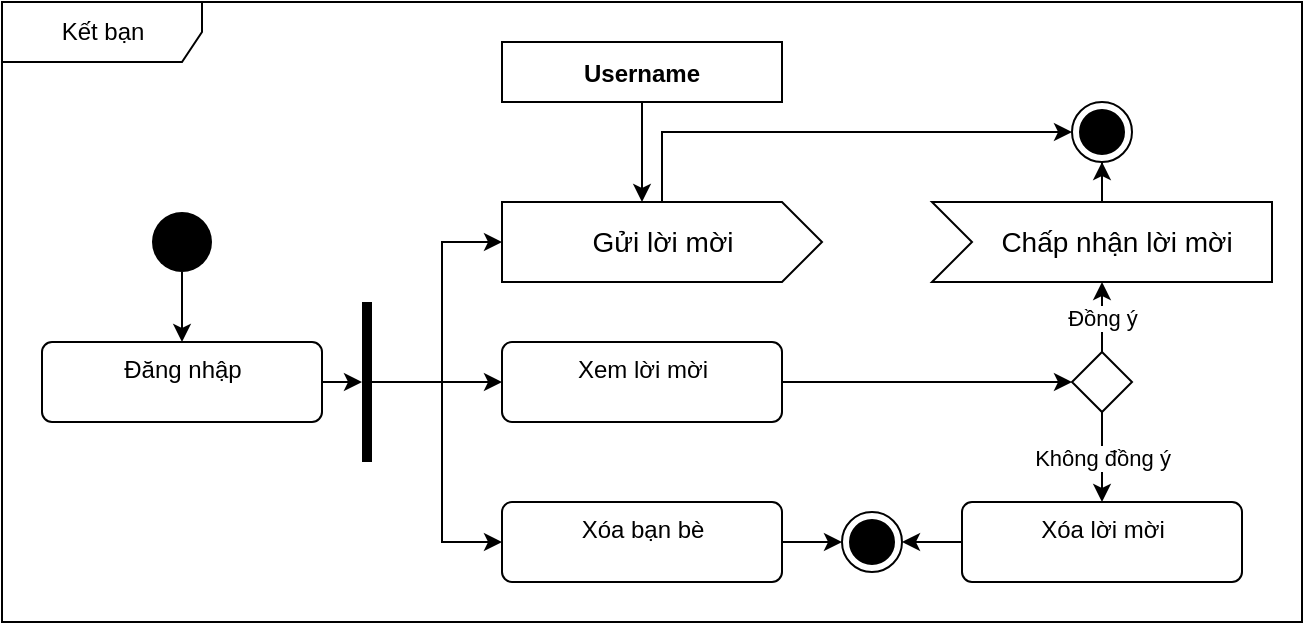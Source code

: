 <mxfile version="19.0.3" type="device"><diagram id="d7VHJJAzRsHdyka8QuNo" name="Page-1"><mxGraphModel dx="786" dy="512" grid="1" gridSize="10" guides="1" tooltips="1" connect="1" arrows="1" fold="1" page="1" pageScale="1" pageWidth="827" pageHeight="1169" math="0" shadow="0"><root><mxCell id="0"/><mxCell id="1" parent="0"/><mxCell id="AeOMNF8tochTfd_BdaLg-22" style="edgeStyle=orthogonalEdgeStyle;rounded=0;orthogonalLoop=1;jettySize=auto;html=1;entryX=0.5;entryY=0;entryDx=0;entryDy=0;" edge="1" parent="1" source="AeOMNF8tochTfd_BdaLg-1" target="AeOMNF8tochTfd_BdaLg-2"><mxGeometry relative="1" as="geometry"/></mxCell><mxCell id="AeOMNF8tochTfd_BdaLg-1" value="" style="ellipse;fillColor=#000000;strokeColor=none;" vertex="1" parent="1"><mxGeometry x="175" y="315" width="30" height="30" as="geometry"/></mxCell><mxCell id="AeOMNF8tochTfd_BdaLg-29" style="edgeStyle=orthogonalEdgeStyle;rounded=0;orthogonalLoop=1;jettySize=auto;html=1;entryX=0.133;entryY=0.496;entryDx=0;entryDy=0;entryPerimeter=0;" edge="1" parent="1" source="AeOMNF8tochTfd_BdaLg-2" target="AeOMNF8tochTfd_BdaLg-12"><mxGeometry relative="1" as="geometry"/></mxCell><mxCell id="AeOMNF8tochTfd_BdaLg-2" value="Đăng nhập" style="html=1;align=center;verticalAlign=top;rounded=1;absoluteArcSize=1;arcSize=10;dashed=0;" vertex="1" parent="1"><mxGeometry x="120" y="380" width="140" height="40" as="geometry"/></mxCell><mxCell id="AeOMNF8tochTfd_BdaLg-24" style="edgeStyle=orthogonalEdgeStyle;rounded=0;orthogonalLoop=1;jettySize=auto;html=1;entryX=0;entryY=0.5;entryDx=0;entryDy=0;" edge="1" parent="1" source="AeOMNF8tochTfd_BdaLg-5" target="AeOMNF8tochTfd_BdaLg-23"><mxGeometry relative="1" as="geometry"><Array as="points"><mxPoint x="430" y="275"/></Array></mxGeometry></mxCell><mxCell id="AeOMNF8tochTfd_BdaLg-5" value="Gửi lời mời" style="html=1;shape=mxgraph.infographic.ribbonSimple;notch1=0;notch2=20;align=center;verticalAlign=middle;fontSize=14;fontStyle=0;fillColor=#FFFFFF;" vertex="1" parent="1"><mxGeometry x="350" y="310" width="160" height="40" as="geometry"/></mxCell><mxCell id="AeOMNF8tochTfd_BdaLg-7" style="edgeStyle=orthogonalEdgeStyle;rounded=0;orthogonalLoop=1;jettySize=auto;html=1;entryX=0;entryY=0;entryDx=70;entryDy=0;entryPerimeter=0;" edge="1" parent="1" source="AeOMNF8tochTfd_BdaLg-6" target="AeOMNF8tochTfd_BdaLg-5"><mxGeometry relative="1" as="geometry"/></mxCell><mxCell id="AeOMNF8tochTfd_BdaLg-6" value="Username" style="fontStyle=1;" vertex="1" parent="1"><mxGeometry x="350" y="230" width="140" height="30" as="geometry"/></mxCell><mxCell id="AeOMNF8tochTfd_BdaLg-25" style="edgeStyle=orthogonalEdgeStyle;rounded=0;orthogonalLoop=1;jettySize=auto;html=1;entryX=0.5;entryY=1;entryDx=0;entryDy=0;" edge="1" parent="1" source="AeOMNF8tochTfd_BdaLg-9" target="AeOMNF8tochTfd_BdaLg-23"><mxGeometry relative="1" as="geometry"/></mxCell><mxCell id="AeOMNF8tochTfd_BdaLg-9" value="Chấp nhận lời mời" style="html=1;shape=mxgraph.infographic.ribbonSimple;notch1=20;notch2=0;align=center;verticalAlign=middle;fontSize=14;fontStyle=0;fillColor=#FFFFFF;flipH=0;spacingRight=0;spacingLeft=14;" vertex="1" parent="1"><mxGeometry x="565" y="310" width="170" height="40" as="geometry"/></mxCell><mxCell id="AeOMNF8tochTfd_BdaLg-21" style="edgeStyle=orthogonalEdgeStyle;rounded=0;orthogonalLoop=1;jettySize=auto;html=1;entryX=0;entryY=0.5;entryDx=0;entryDy=0;" edge="1" parent="1" source="AeOMNF8tochTfd_BdaLg-10" target="AeOMNF8tochTfd_BdaLg-18"><mxGeometry relative="1" as="geometry"/></mxCell><mxCell id="AeOMNF8tochTfd_BdaLg-10" value="Xem lời mời" style="html=1;align=center;verticalAlign=top;rounded=1;absoluteArcSize=1;arcSize=10;dashed=0;" vertex="1" parent="1"><mxGeometry x="350" y="380" width="140" height="40" as="geometry"/></mxCell><mxCell id="AeOMNF8tochTfd_BdaLg-28" style="edgeStyle=orthogonalEdgeStyle;rounded=0;orthogonalLoop=1;jettySize=auto;html=1;entryX=1;entryY=0.5;entryDx=0;entryDy=0;" edge="1" parent="1" source="AeOMNF8tochTfd_BdaLg-11" target="AeOMNF8tochTfd_BdaLg-26"><mxGeometry relative="1" as="geometry"/></mxCell><mxCell id="AeOMNF8tochTfd_BdaLg-11" value="Xóa lời mời" style="html=1;align=center;verticalAlign=top;rounded=1;absoluteArcSize=1;arcSize=10;dashed=0;" vertex="1" parent="1"><mxGeometry x="580" y="460" width="140" height="40" as="geometry"/></mxCell><mxCell id="AeOMNF8tochTfd_BdaLg-14" style="edgeStyle=orthogonalEdgeStyle;rounded=0;orthogonalLoop=1;jettySize=auto;html=1;entryX=0;entryY=0.5;entryDx=0;entryDy=0;" edge="1" parent="1" source="AeOMNF8tochTfd_BdaLg-12" target="AeOMNF8tochTfd_BdaLg-13"><mxGeometry relative="1" as="geometry"><Array as="points"><mxPoint x="320" y="400"/><mxPoint x="320" y="480"/></Array></mxGeometry></mxCell><mxCell id="AeOMNF8tochTfd_BdaLg-15" style="edgeStyle=orthogonalEdgeStyle;rounded=0;orthogonalLoop=1;jettySize=auto;html=1;entryX=0;entryY=0.5;entryDx=0;entryDy=0;" edge="1" parent="1" source="AeOMNF8tochTfd_BdaLg-12" target="AeOMNF8tochTfd_BdaLg-10"><mxGeometry relative="1" as="geometry"/></mxCell><mxCell id="AeOMNF8tochTfd_BdaLg-16" style="edgeStyle=orthogonalEdgeStyle;rounded=0;orthogonalLoop=1;jettySize=auto;html=1;entryX=0;entryY=0;entryDx=0;entryDy=20;entryPerimeter=0;" edge="1" parent="1" source="AeOMNF8tochTfd_BdaLg-12" target="AeOMNF8tochTfd_BdaLg-5"><mxGeometry relative="1" as="geometry"><Array as="points"><mxPoint x="320" y="400"/><mxPoint x="320" y="330"/></Array></mxGeometry></mxCell><mxCell id="AeOMNF8tochTfd_BdaLg-12" value="" style="html=1;points=[];perimeter=orthogonalPerimeter;fillColor=#000000;strokeColor=none;" vertex="1" parent="1"><mxGeometry x="280" y="360" width="5" height="80" as="geometry"/></mxCell><mxCell id="AeOMNF8tochTfd_BdaLg-27" style="edgeStyle=orthogonalEdgeStyle;rounded=0;orthogonalLoop=1;jettySize=auto;html=1;" edge="1" parent="1" source="AeOMNF8tochTfd_BdaLg-13" target="AeOMNF8tochTfd_BdaLg-26"><mxGeometry relative="1" as="geometry"/></mxCell><mxCell id="AeOMNF8tochTfd_BdaLg-13" value="Xóa bạn bè" style="html=1;align=center;verticalAlign=top;rounded=1;absoluteArcSize=1;arcSize=10;dashed=0;" vertex="1" parent="1"><mxGeometry x="350" y="460" width="140" height="40" as="geometry"/></mxCell><mxCell id="AeOMNF8tochTfd_BdaLg-19" value="Đồng ý" style="edgeStyle=orthogonalEdgeStyle;rounded=0;orthogonalLoop=1;jettySize=auto;html=1;entryX=0;entryY=0;entryDx=85;entryDy=40;entryPerimeter=0;" edge="1" parent="1" source="AeOMNF8tochTfd_BdaLg-18" target="AeOMNF8tochTfd_BdaLg-9"><mxGeometry relative="1" as="geometry"/></mxCell><mxCell id="AeOMNF8tochTfd_BdaLg-20" value="Không đồng ý" style="edgeStyle=orthogonalEdgeStyle;rounded=0;orthogonalLoop=1;jettySize=auto;html=1;entryX=0.5;entryY=0;entryDx=0;entryDy=0;" edge="1" parent="1" source="AeOMNF8tochTfd_BdaLg-18" target="AeOMNF8tochTfd_BdaLg-11"><mxGeometry relative="1" as="geometry"/></mxCell><mxCell id="AeOMNF8tochTfd_BdaLg-18" value="" style="rhombus;" vertex="1" parent="1"><mxGeometry x="635" y="385" width="30" height="30" as="geometry"/></mxCell><mxCell id="AeOMNF8tochTfd_BdaLg-23" value="" style="ellipse;html=1;shape=endState;fillColor=#000000;strokeColor=#000000;" vertex="1" parent="1"><mxGeometry x="635" y="260" width="30" height="30" as="geometry"/></mxCell><mxCell id="AeOMNF8tochTfd_BdaLg-26" value="" style="ellipse;html=1;shape=endState;fillColor=#000000;strokeColor=#000000;" vertex="1" parent="1"><mxGeometry x="520" y="465" width="30" height="30" as="geometry"/></mxCell><mxCell id="AeOMNF8tochTfd_BdaLg-30" value="Kết bạn" style="shape=umlFrame;tabPosition=left;html=1;boundedLbl=1;labelInHeader=1;width=100;height=30;" vertex="1" parent="1"><mxGeometry x="100" y="210" width="650" height="310" as="geometry"/></mxCell></root></mxGraphModel></diagram></mxfile>